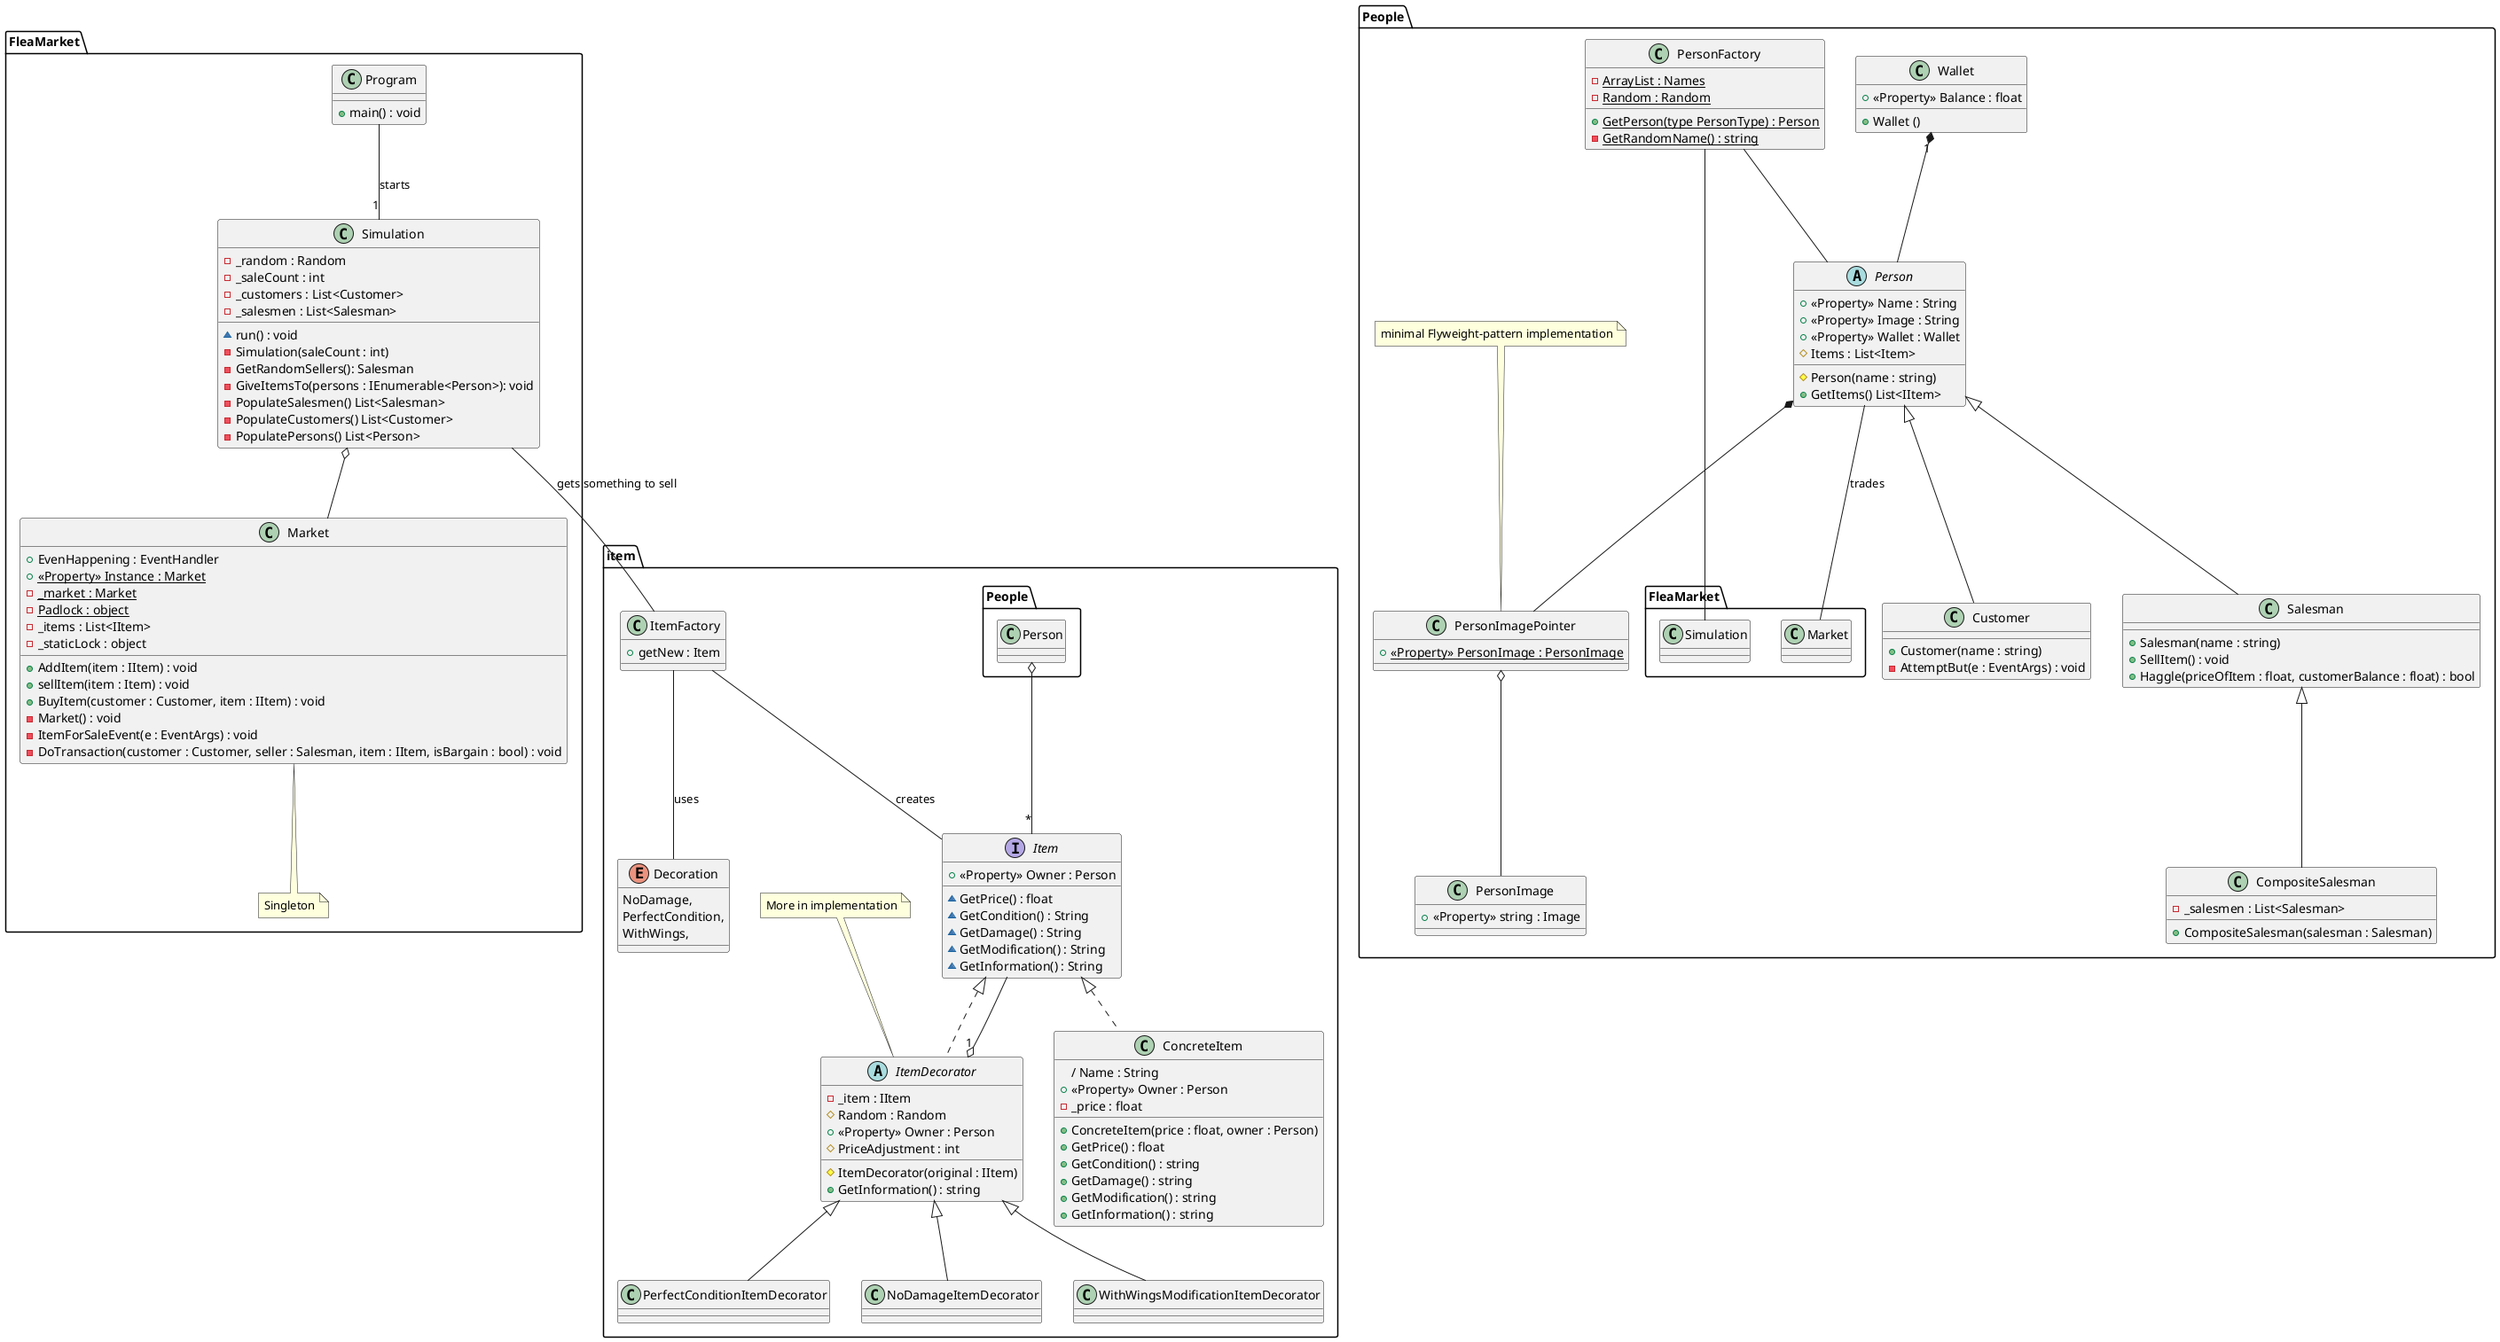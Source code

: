 @startuml Class diagram 



namespace item {
    interface Item {
        + <<Property>> Owner : Person 
        ~ GetPrice() : float
        ~ GetCondition() : String
        ~ GetDamage() : String
        ~ GetModification() : String
        ~ GetInformation() : String 
    }

    People.Person o-- "*" Item

    class ConcreteItem implements Item {
        / Name : String 
        + <<Property>> Owner : Person
        - _price : float
        + ConcreteItem(price : float, owner : Person)
        + GetPrice() : float
        + GetCondition() : string
        + GetDamage() : string
        + GetModification() : string
        + GetInformation() : string
    }


    abstract ItemDecorator implements Item {
        - _item : IItem
        # Random : Random
        + <<Property>> Owner : Person
        # PriceAdjustment : int
        # ItemDecorator(original : IItem)
        + GetInformation() : string
        
    }

    ItemDecorator "1" o-- Item 


    class PerfectConditionItemDecorator extends ItemDecorator
    class NoDamageItemDecorator extends ItemDecorator
    class WithWingsModificationItemDecorator extends ItemDecorator

    note "More in implementation" as MoreInImplementation
    MoreInImplementation .. ItemDecorator


    enum Decoration {
        NoDamage,
        PerfectCondition,
        WithWings, 
    }

    ItemFactory -- Decoration : uses 

    class ItemFactory {
        + getNew : Item  
        
    }

    ItemFactory -- Item : creates 
}

namespace People {
    class Wallet {
        + <<Property>> Balance : float 
        + Wallet ()
    }

    abstract Person {
        + <<Property>> Name : String 
        + <<Property>> Image : String 
        + <<Property>> Wallet : Wallet 
        # Items : List<Item> 
        # Person(name : string)
        + GetItems() List<IItem>
    }

    Wallet "1" *-- Person
    Person -- FleaMarket.Market : trades 


    class Customer extends Person {
        + Customer(name : string)
        - AttemptBut(e : EventArgs) : void
        
    }

    class Salesman extends Person {
        + Salesman(name : string)
        + SellItem() : void
        + Haggle(priceOfItem : float, customerBalance : float) : bool
    }

    class CompositeSalesman extends Salesman {
        + CompositeSalesman(salesman : Salesman)
        - _salesmen : List<Salesman>
    }
    
    class PersonFactory {
        - {static} ArrayList : Names
        - {static} Random : Random
        + {static} GetPerson(type PersonType) : Person
        - {static} GetRandomName() : string
    }
    
    PersonFactory -- FleaMarket.Simulation
    
    PersonFactory -- Person

    class PersonImage {
        + <<Property>> string : Image
    }

    class PersonImagePointer {
        + <<Property>> {static} PersonImage : PersonImage 
    }

    note top of PersonImagePointer : minimal Flyweight-pattern implementation

    PersonImagePointer o-- PersonImage
    Person *-- PersonImagePointer

}

namespace FleaMarket {
    

    
    note "Singleton" as singleton
    class Market {
        + AddItem(item : IItem) : void  
        + sellItem(item : Item) : void 
        + EvenHappening : EventHandler        
        + {static}<<Property>> Instance : Market  
        - {static}_market : Market
        - {static}Padlock : object
        - _items : List<IItem>
        - _staticLock : object
        + BuyItem(customer : Customer, item : IItem) : void
        - Market() : void 
        - ItemForSaleEvent(e : EventArgs) : void
        - DoTransaction(customer : Customer, seller : Salesman, item : IItem, isBargain : bool) : void
    }

    Market .. singleton


    class Program { 
        + main() : void
    }

    class Simulation {
        - _random : Random
        - _saleCount : int
        - _customers : List<Customer> 
        - _salesmen : List<Salesman> 
        ~ run() : void 
        - Simulation(saleCount : int)
        - GetRandomSellers(): Salesman
        - GiveItemsTo(persons : IEnumerable<Person>): void
        - PopulateSalesmen() List<Salesman>
        - PopulateCustomers() List<Customer>
        - PopulatePersons() List<Person>
        
        
    }

    Program -- "1" Simulation : starts
    Simulation o-- Market

    FleaMarket.Simulation -- item.ItemFactory : gets something to sell 

}


@enduml